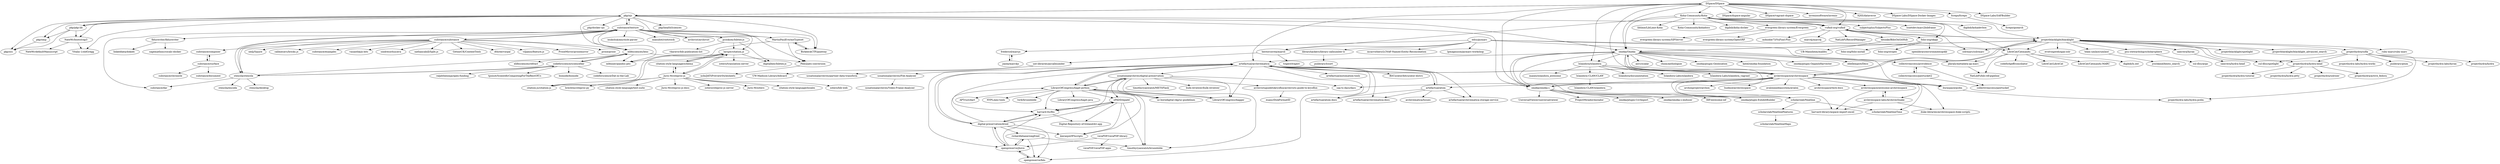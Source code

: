 digraph G {
"Koha-Community/Koha" -> "vufind-org/vufind"
"Koha-Community/Koha" -> "digibib/kohadevbox"
"Koha-Community/Koha" -> "liblime/LibLime-Koha"
"Koha-Community/Koha" -> "evergreen-library-system/Evergreen"
"Koha-Community/Koha" -> "Koha-Community/kohadocs"
"Koha-Community/Koha" -> "digibib/koha-docker"
"Koha-Community/Koha" -> "LibreCat/Catmandu"
"Koha-Community/Koha" -> "omeka/Omeka"
"Koha-Community/Koha" -> "folio-org/okapi"
"Koha-Community/Koha" -> "projectblacklight/blacklight"
"Koha-Community/Koha" -> "subjectsplus/SubjectsPlus"
"Koha-Community/Koha" -> "lcnetdev/marc2bibframe"
"Koha-Community/Koha" -> "hectorcorrea/marcli"
"substance/substance" -> "substance/texture"
"substance/substance" -> "ProseMirror/prosemirror" ["e"=1]
"substance/substance" -> "callmecavs/bricks.js" ["e"=1]
"substance/substance" -> "substance/examples"
"substance/substance" -> "vasanthk/js-bits" ["e"=1]
"substance/substance" -> "sindresorhus/ava" ["e"=1]
"substance/substance" -> "nathancahill/Split.js" ["e"=1]
"substance/substance" -> "GetmeUK/ContentTools" ["e"=1]
"substance/substance" -> "elifesciences/lens"
"substance/substance" -> "dthree/vorpal" ["e"=1]
"substance/substance" -> "viljamis/feature.js" ["e"=1]
"substance/substance" -> "substance/composer"
"substance/substance" -> "stencila/stencila"
"substance/substance" -> "prose/prose" ["e"=1]
"substance/substance" -> "neilj/Squire" ["e"=1]
"substance/texture" -> "substance/substance"
"substance/texture" -> "stencila/stencila"
"substance/texture" -> "MartinPaulEve/meTypeset"
"substance/texture" -> "PeerJ/jats-conversion"
"substance/texture" -> "elifesciences/lens"
"substance/texture" -> "substance/dar"
"substance/texture" -> "BirkbeckCTP/janeway"
"substance/texture" -> "pkp/ojs"
"substance/texture" -> "larsgw/citation.js"
"substance/texture" -> "mfenner/pandoc-jats"
"substance/texture" -> "fiduswriter/fiduswriter"
"substance/texture" -> "inukshuk/anystyle-parser" ["e"=1]
"substance/texture" -> "pcooksey/bibtex-js"
"substance/texture" -> "manubot/rootstock" ["e"=1]
"substance/texture" -> "archivist/archivist"
"usnationalarchives/digital-preservation" -> "timothyryanwalsh/brunnhilde"
"usnationalarchives/digital-preservation" -> "uc-borndigital-ckg/uc-guidelines"
"usnationalarchives/digital-preservation" -> "saa-ts-dacs/dacs"
"usnationalarchives/digital-preservation" -> "LibraryOfCongress/bagit-python"
"usnationalarchives/digital-preservation" -> "ePADD/epadd"
"usnationalarchives/digital-preservation" -> "archivistsguidetokryoflux/archivists-guide-to-kryoflux"
"usnationalarchives/digital-preservation" -> "timothyryanwalsh/METSFlask"
"usnationalarchives/digital-preservation" -> "bulk-reviewer/bulk-reviewer"
"usnationalarchives/digital-preservation" -> "LibraryOfCongress/bagger"
"usnationalarchives/digital-preservation" -> "harvard-lts/fits"
"substance/composer" -> "substance/surface"
"DSpace/DSpace" -> "DSpace/dspace-angular"
"DSpace/DSpace" -> "pkp/ojs"
"DSpace/DSpace" -> "artefactual/archivematica"
"DSpace/DSpace" -> "archivesspace/archivesspace"
"DSpace/DSpace" -> "DSpace/vagrant-dspace"
"DSpace/DSpace" -> "omeka/Omeka"
"DSpace/DSpace" -> "inveniosoftware/invenio" ["e"=1]
"DSpace/DSpace" -> "omeka/omeka-s"
"DSpace/DSpace" -> "fcrepo/fcrepo"
"DSpace/DSpace" -> "IQSS/dataverse" ["e"=1]
"DSpace/DSpace" -> "vufind-org/vufind"
"DSpace/DSpace" -> "DSpace-Labs/DSpace-Docker-Images"
"DSpace/DSpace" -> "Islandora/islandora"
"DSpace/DSpace" -> "DSpace-Labs/SAFBuilder"
"DSpace/DSpace" -> "Koha-Community/Koha"
"veraPDF/veraPDF-library" -> "veraPDF/veraPDF-apps"
"veraPDF/veraPDF-library" -> "openpreserve/jhove"
"elifesciences/lens" -> "mfenner/pandoc-jats"
"elifesciences/lens" -> "PeerJ/jats-conversion"
"elifesciences/lens" -> "elifesciences/refract"
"elifesciences/lens" -> "codeforscience/sciencefair"
"omeka/Omeka" -> "omeka/omeka-s"
"omeka/Omeka" -> "scholarslab/Neatline"
"omeka/Omeka" -> "omeka/plugin-ExhibitBuilder"
"omeka/Omeka" -> "archivesspace/archivesspace"
"omeka/Omeka" -> "ebellempire/Deco"
"omeka/Omeka" -> "anvc/scalar" ["e"=1]
"omeka/Omeka" -> "projectblacklight/blacklight"
"omeka/Omeka" -> "chnm/anthologize" ["e"=1]
"omeka/Omeka" -> "omeka/plugin-Geolocation"
"omeka/Omeka" -> "katel/omeka-foundation"
"omeka/Omeka" -> "scholarslab/NeatlineTime"
"omeka/Omeka" -> "collectiveaccess/providence"
"omeka/Omeka" -> "artefactual/archivematica"
"omeka/Omeka" -> "Islandora/islandora"
"omeka/Omeka" -> "omeka/plugin-OaipmhHarvester"
"fiduswriter/fiduswriter" -> "sagemathinc/cocalc-docker" ["e"=1]
"fiduswriter/fiduswriter" -> "linkeddata/dokieli" ["e"=1]
"pkp/ojs" -> "pkp/pkp-lib"
"pkp/ojs" -> "pkp/omp"
"pkp/ojs" -> "NateWr/bootstrap3"
"pkp/ojs" -> "pkp/ocs"
"pkp/ojs" -> "pkp/docker-ojs"
"pkp/ojs" -> "DSpace/DSpace"
"pkp/ojs" -> "substance/texture"
"pkp/ojs" -> "BirkbeckCTP/janeway"
"pkp/ojs" -> "MartinPaulEve/meTypeset"
"pkp/ojs" -> "pkp/healthSciences"
"pkp/ojs" -> "vufind-org/vufind"
"pkp/ojs" -> "elifesciences/lens"
"pkp/ojs" -> "omeka/Omeka"
"pkp/ojs" -> "Vitaliy-1/oldGregg"
"pkp/ojs" -> "omeka/omeka-s"
"digital-preservation/droid" -> "harvard-lts/fits"
"digital-preservation/droid" -> "openpreserve/jhove"
"digital-preservation/droid" -> "kieranjol/IFIscripts" ["e"=1]
"digital-preservation/droid" -> "openpreserve/fido"
"digital-preservation/droid" -> "artefactual/archivematica"
"digital-preservation/droid" -> "richardlehane/siegfried"
"digital-preservation/droid" -> "ePADD/epadd"
"digital-preservation/droid" -> "LibraryOfCongress/bagit-python"
"team-umlaut/umlaut" -> "jrochkind/bento_search"
"codeforscience/sciencefair" -> "elifesciences/lens"
"codeforscience/sciencefair" -> "stencila/stencila"
"codeforscience/sciencefair" -> "ralphtheninja/open-funding" ["e"=1]
"codeforscience/sciencefair" -> "tpoisot/ScientificComputingForTheRestOfUs"
"codeforscience/sciencefair" -> "bionode/bionode" ["e"=1]
"codeforscience/sciencefair" -> "codeforscience/Dat-in-the-Lab"
"substance/surface" -> "substance/document"
"substance/surface" -> "substance/composer"
"substance/surface" -> "substance/chronicle"
"artefactual/atom" -> "artefactual/archivematica"
"artefactual/atom" -> "artefactual/atom-docs"
"artefactual/atom" -> "artefactual/archivematica-docs"
"artefactual/atom" -> "archivematica/Issues"
"artefactual/atom" -> "artefactual/archivematica-storage-service"
"citation-js/citation-js" -> "larsgw/citation.js"
"LibraryOfCongress/bagit-python" -> "LibraryOfCongress/bagger"
"LibraryOfCongress/bagit-python" -> "kieranjol/IFIscripts" ["e"=1]
"LibraryOfCongress/bagit-python" -> "LibraryOfCongress/bagit-java"
"LibraryOfCongress/bagit-python" -> "ePADD/epadd"
"LibraryOfCongress/bagit-python" -> "usnationalarchives/digital-preservation"
"LibraryOfCongress/bagit-python" -> "uc-borndigital-ckg/uc-guidelines"
"LibraryOfCongress/bagit-python" -> "APTrust/dart"
"LibraryOfCongress/bagit-python" -> "artefactual/archivematica"
"LibraryOfCongress/bagit-python" -> "timothyryanwalsh/brunnhilde"
"LibraryOfCongress/bagit-python" -> "NYPL/ami-tools"
"LibraryOfCongress/bagit-python" -> "harvard-lts/fits"
"LibraryOfCongress/bagit-python" -> "tw4l/brunnhilde"
"stencila/stencila" -> "stencila/desktop"
"stencila/stencila" -> "substance/texture"
"stencila/stencila" -> "substance/dar"
"stencila/stencila" -> "codeforscience/sciencefair"
"stencila/stencila" -> "stencila/encoda"
"stencila/stencila" -> "elifesciences/lens"
"Islandora/islandora" -> "Islandora-CLAW/CLAW"
"Islandora/islandora" -> "Islandora/documentation"
"Islandora/islandora" -> "duraspace/pcdm"
"Islandora/islandora" -> "Islandora-Labs/islandora"
"Islandora/islandora" -> "Islandora-Labs/islandora_vagrant"
"Islandora/islandora" -> "manez/islandora_awesome"
"omeka/omeka-s" -> "omeka/Omeka"
"omeka/omeka-s" -> "scholarslab/Neatline"
"omeka/omeka-s" -> "omeka/omeka-s-enduser"
"omeka/omeka-s" -> "omeka/plugin-ExhibitBuilder"
"omeka/omeka-s" -> "archivesspace/archivesspace"
"omeka/omeka-s" -> "IIIF/awesome-iiif" ["e"=1]
"omeka/omeka-s" -> "UniversalViewer/universalviewer" ["e"=1]
"omeka/omeka-s" -> "ProjectMirador/mirador" ["e"=1]
"omeka/omeka-s" -> "omeka/plugin-CsvImport"
"archivesspace/archivesspace" -> "archivesspace/awesome-archivesspace"
"archivesspace/archivesspace" -> "harvard-library/aspace-import-excel"
"archivesspace/archivesspace" -> "archivesspace-labs/ArchivesSnake"
"archivesspace/archivesspace" -> "saa-ts-dacs/dacs"
"archivesspace/archivesspace" -> "artefactual/archivematica"
"archivesspace/archivesspace" -> "archivesspace/tech-docs"
"archivesspace/archivesspace" -> "omeka/omeka-s"
"archivesspace/archivesspace" -> "omeka/Omeka"
"archivesspace/archivesspace" -> "archonproject/archon"
"archivesspace/archivesspace" -> "duraspace/pcdm"
"archivesspace/archivesspace" -> "artefactual/atom"
"archivesspace/archivesspace" -> "duke-libraries/archivesspace-duke-scripts"
"archivesspace/archivesspace" -> "hudmol/archivesspace"
"archivesspace/archivesspace" -> "projectblacklight/blacklight"
"archivesspace/archivesspace" -> "avalonmediasystem/avalon"
"psu-stewardship/scholarsphere" -> "sul-dlss/argo"
"projectblacklight/blacklight" -> "projectblacklight/spotlight"
"projectblacklight/blacklight" -> "vufind-org/vufind"
"projectblacklight/blacklight" -> "sul-dlss/spotlight"
"projectblacklight/blacklight" -> "projectblacklight/blacklight_advanced_search"
"projectblacklight/blacklight" -> "team-umlaut/umlaut"
"projectblacklight/blacklight" -> "LibreCat/Catmandu"
"projectblacklight/blacklight" -> "projecthydra/sufia"
"projectblacklight/blacklight" -> "archivesspace/archivesspace"
"projectblacklight/blacklight" -> "solrmarc/solrmarc"
"projectblacklight/blacklight" -> "samvera/hyrax"
"projectblacklight/blacklight" -> "ruby-marc/ruby-marc"
"projectblacklight/blacklight" -> "projecthydra/hydra-head"
"projectblacklight/blacklight" -> "evolvingweb/ajax-solr" ["e"=1]
"projectblacklight/blacklight" -> "psu-stewardship/scholarsphere"
"projectblacklight/blacklight" -> "omeka/Omeka"
"edsu/pymarc" -> "lpmagnuson/pymarc-workshop"
"edsu/pymarc" -> "mcarruthers/LCNAF-Named-Entity-Reconciliation"
"edsu/pymarc" -> "LibreCat/Catmandu"
"edsu/pymarc" -> "libraryhackers/library-callnumber-lc"
"edsu/pymarc" -> "fredericd/marcjs"
"edsu/pymarc" -> "hectorcorrea/marcli"
"edsu/pymarc" -> "pkiraly/metadata-qa-marc"
"edsu/pymarc" -> "duraspace/pcdm"
"samvera/hyrax" -> "samvera/hydra-head"
"scholarslab/Neatline" -> "scholarslab/NeatlineTime"
"scholarslab/Neatline" -> "scholarslab/NeatlineFeatures"
"folio-org/okapi" -> "folio-org/folio-install"
"folio-org/okapi" -> "folio-org/stripes"
"folio-org/okapi" -> "openlibraryenvironment/gokb"
"citation-style-language/schema" -> "Juris-M/citeproc-js"
"citation-style-language/schema" -> "larsgw/citation.js"
"larsgw/citation.js" -> "Juris-M/citeproc-js"
"larsgw/citation.js" -> "citation-js/citation-js"
"larsgw/citation.js" -> "citation-style-language/schema"
"larsgw/citation.js" -> "zotero/translation-server" ["e"=1]
"larsgw/citation.js" -> "digitalheir/bibtex-js"
"MartinPaulEve/meTypeset" -> "mfenner/pandoc-jats"
"MartinPaulEve/meTypeset" -> "BirkbeckCTP/janeway"
"MartinPaulEve/meTypeset" -> "PeerJ/jats-conversion"
"ePADD/epadd" -> "Digital-Repository-of-Ireland/dri-app"
"ePADD/epadd" -> "harvard-lts/fits"
"ePADD/epadd" -> "kieranjol/IFIscripts" ["e"=1]
"ePADD/epadd" -> "timothyryanwalsh/brunnhilde"
"harvard-lts/fits" -> "digital-preservation/droid"
"harvard-lts/fits" -> "Digital-Repository-of-Ireland/dri-app"
"harvard-lts/fits" -> "ePADD/epadd"
"archivesspace/awesome-archivesspace" -> "harvard-library/aspace-import-excel"
"archivesspace/awesome-archivesspace" -> "archivesspace-labs/ArchivesSnake"
"Juris-M/citeproc-js" -> "larsgw/citation.js"
"Juris-M/citeproc-js" -> "citation-style-language/schema"
"Juris-M/citeproc-js" -> "citation-js/citation-js"
"Juris-M/citeproc-js" -> "zotero/citeproc-js-server"
"Juris-M/citeproc-js" -> "Juris-M/zotero"
"Juris-M/citeproc-js" -> "citation-style-language/locales"
"Juris-M/citeproc-js" -> "zotero/bib-web"
"Juris-M/citeproc-js" -> "brechtm/citeproc-py"
"Juris-M/citeproc-js" -> "citation-style-language/test-suite"
"Juris-M/citeproc-js" -> "Juris-M/citeproc-js-docs"
"collectiveaccess/pawtucket2" -> "collectiveaccess/providence"
"collectiveaccess/pawtucket2" -> "collectiveaccess/pawtucket"
"collectiveaccess/providence" -> "collectiveaccess/pawtucket2"
"collectiveaccess/providence" -> "collectiveaccess/pawtucket"
"pcooksey/bibtex-js" -> "digitalheir/bibtex-js"
"pcooksey/bibtex-js" -> "vkaravir/bib-publication-list"
"pcooksey/bibtex-js" -> "larsgw/citation.js"
"openpreserve/jhove" -> "openpreserve/fido"
"openpreserve/jhove" -> "harvard-lts/fits"
"openpreserve/jhove" -> "digital-preservation/droid"
"openpreserve/jhove" -> "richardlehane/siegfried"
"openpreserve/fido" -> "openpreserve/jhove"
"pkp/pkp-lib" -> "pkp/ojs"
"pkp/pkp-lib" -> "pkp/omp"
"pkp/pkp-lib" -> "pkp/ocs"
"pkp/pkp-lib" -> "NateWr/bootstrap3"
"projecthydra/sufia" -> "projecthydra-labs/hydra-works"
"projecthydra/sufia" -> "sul-dlss/spotlight"
"projecthydra/sufia" -> "projecthydra/hydra-head"
"projecthydra/sufia" -> "pulibrary/plum"
"projecthydra/sufia" -> "projecthydra-labs/hyrax"
"projecthydra/sufia" -> "projecthydra-labs/hydra-pcdm"
"projecthydra/sufia" -> "projecthydra/hydra"
"NateWr/bootstrap3" -> "NateWr/defaultManuscript"
"NateWr/bootstrap3" -> "Vitaliy-1/oldGregg"
"archivistsguidetokryoflux/archivists-guide-to-kryoflux" -> "euanc/DiskFormatID"
"richardlehane/siegfried" -> "openpreserve/fido"
"richardlehane/siegfried" -> "timothyryanwalsh/brunnhilde"
"richardlehane/siegfried" -> "openpreserve/jhove"
"archivesspace-labs/ArchivesSnake" -> "duke-libraries/archivesspace-duke-scripts"
"archivesspace-labs/ArchivesSnake" -> "harvard-library/aspace-import-excel"
"archivesspace-labs/ArchivesSnake" -> "archivesspace/awesome-archivesspace"
"artefactual/archivematica" -> "artefactual/atom"
"artefactual/archivematica" -> "artefactual/archivematica-storage-service"
"artefactual/archivematica" -> "LibraryOfCongress/bagit-python"
"artefactual/archivematica" -> "artefactual/automation-tools"
"artefactual/archivematica" -> "digital-preservation/droid"
"artefactual/archivematica" -> "archivesspace/archivesspace"
"artefactual/archivematica" -> "harvard-lts/fits"
"artefactual/archivematica" -> "artefactual/archivematica-docs"
"artefactual/archivematica" -> "usnationalarchives/digital-preservation"
"artefactual/archivematica" -> "openpreserve/jhove"
"artefactual/archivematica" -> "LibraryOfCongress/bagger"
"artefactual/archivematica" -> "usnationalarchives/File-Analyzer"
"artefactual/archivematica" -> "artefactual/atom-docs"
"artefactual/archivematica" -> "BitCurator/bitcurator-distro"
"artefactual/archivematica" -> "openpreserve/fido"
"unt-libraries/pycallnumber" -> "usnationalarchives/partner-data-transform"
"unt-libraries/pycallnumber" -> "UW-Madison-Library/bibcard"
"PeerJ/jats-conversion" -> "ncbi/JATSPreviewStylesheets"
"vufind-org/vufind" -> "solrmarc/solrmarc"
"vufind-org/vufind" -> "Koha-Community/Koha"
"vufind-org/vufind" -> "folio-org/okapi"
"vufind-org/vufind" -> "projectblacklight/blacklight"
"vufind-org/vufind" -> "NatLibFi/RecordManager"
"vufind-org/vufind" -> "mdnoble73/VuFind-Plus"
"vufind-org/vufind" -> "hbunke/BibsOnGitHub"
"vufind-org/vufind" -> "marc4j/marc4j"
"usnationalarchives/File-Analyzer" -> "usnationalarchives/Video-Frame-Analyzer"
"hectorcorrea/marcli" -> "traject/traject"
"hectorcorrea/marcli" -> "unt-libraries/pycallnumber"
"LibraryOfCongress/bagger" -> "LibraryOfCongress/bagit-python"
"BirkbeckCTP/janeway" -> "MartinPaulEve/meTypeset"
"LibreCat/Catmandu" -> "NatLibFi/bib-rdf-pipeline"
"LibreCat/Catmandu" -> "pkiraly/metadata-qa-marc"
"LibreCat/Catmandu" -> "LibreCat/LibreCat"
"LibreCat/Catmandu" -> "LibreCat/Catmandu-MARC"
"LibreCat/Catmandu" -> "digibib/ls.ext"
"LibreCat/Catmandu" -> "codeforkjeff/conciliator" ["e"=1]
"pkiraly/metadata-qa-marc" -> "NatLibFi/bib-rdf-pipeline"
"duraspace/pcdm" -> "projecthydra-labs/hydra-pcdm"
"evergreen-library-system/Evergreen" -> "evergreen-library-system/OpenSRF"
"evergreen-library-system/Evergreen" -> "evergreen-library-system/SIPServer"
"hbunke/BibsOnGitHub" -> "UB-Mannheim/malibu"
"pkp/omp" -> "pkp/ocs"
"fredericd/marcjs" -> "jiaola/marc4js"
"jiaola/marc4js" -> "fredericd/marcjs"
"fcrepo/fcrepo" -> "fcrepo/gsearch"
"scholarslab/NeatlineFeatures" -> "scholarslab/NeatlineMaps"
"Islandora-CLAW/CLAW" -> "Islandora-CLAW/islandora"
"libraryhackers/library-callnumber-lc" -> "pulibrary/lcsort"
"projecthydra/hydra-head" -> "projecthydra/active_fedora"
"projecthydra/hydra-head" -> "projecthydra/hydra-tutorial"
"projecthydra/hydra-head" -> "projecthydra/hydra-jetty"
"projecthydra/hydra-head" -> "projecthydra/solrizer"
"Koha-Community/Koha" ["l"="7.283,7.46"]
"vufind-org/vufind" ["l"="7.317,7.434"]
"digibib/kohadevbox" ["l"="7.269,7.437"]
"liblime/LibLime-Koha" ["l"="7.229,7.452"]
"evergreen-library-system/Evergreen" ["l"="7.225,7.426"]
"Koha-Community/kohadocs" ["l"="7.273,7.479"]
"digibib/koha-docker" ["l"="7.252,7.44"]
"LibreCat/Catmandu" ["l"="7.268,7.511"]
"omeka/Omeka" ["l"="7.37,7.47"]
"folio-org/okapi" ["l"="7.265,7.41"]
"projectblacklight/blacklight" ["l"="7.37,7.503"]
"subjectsplus/SubjectsPlus" ["l"="7.253,7.458"]
"lcnetdev/marc2bibframe" ["l"="7.253,7.477"]
"hectorcorrea/marcli" ["l"="7.202,7.513"]
"substance/substance" ["l"="7.341,7.169"]
"substance/texture" ["l"="7.378,7.234"]
"ProseMirror/prosemirror" ["l"="26.649,-26.242"]
"callmecavs/bricks.js" ["l"="13.65,-34.111"]
"substance/examples" ["l"="7.301,7.144"]
"vasanthk/js-bits" ["l"="27.964,-19.288"]
"sindresorhus/ava" ["l"="25.681,-26.866"]
"nathancahill/Split.js" ["l"="13.775,-34.114"]
"GetmeUK/ContentTools" ["l"="10.464,-33.723"]
"elifesciences/lens" ["l"="7.402,7.226"]
"dthree/vorpal" ["l"="24.633,-34.688"]
"viljamis/feature.js" ["l"="13.72,-34.103"]
"substance/composer" ["l"="7.312,7.104"]
"stencila/stencila" ["l"="7.388,7.185"]
"prose/prose" ["l"="13.934,-36.186"]
"neilj/Squire" ["l"="10.557,-33.759"]
"MartinPaulEve/meTypeset" ["l"="7.372,7.282"]
"PeerJ/jats-conversion" ["l"="7.387,7.258"]
"substance/dar" ["l"="7.368,7.205"]
"BirkbeckCTP/janeway" ["l"="7.388,7.287"]
"pkp/ojs" ["l"="7.376,7.343"]
"larsgw/citation.js" ["l"="7.487,7.173"]
"mfenner/pandoc-jats" ["l"="7.371,7.257"]
"fiduswriter/fiduswriter" ["l"="7.304,7.226"]
"inukshuk/anystyle-parser" ["l"="28.617,30.561"]
"pcooksey/bibtex-js" ["l"="7.462,7.211"]
"manubot/rootstock" ["l"="7.354,7.927"]
"archivist/archivist" ["l"="7.337,7.231"]
"usnationalarchives/digital-preservation" ["l"="7.299,7.64"]
"timothyryanwalsh/brunnhilde" ["l"="7.335,7.666"]
"uc-borndigital-ckg/uc-guidelines" ["l"="7.281,7.661"]
"saa-ts-dacs/dacs" ["l"="7.329,7.576"]
"LibraryOfCongress/bagit-python" ["l"="7.312,7.653"]
"ePADD/epadd" ["l"="7.321,7.668"]
"archivistsguidetokryoflux/archivists-guide-to-kryoflux" ["l"="7.254,7.67"]
"timothyryanwalsh/METSFlask" ["l"="7.271,7.647"]
"bulk-reviewer/bulk-reviewer" ["l"="7.271,7.632"]
"LibraryOfCongress/bagger" ["l"="7.316,7.629"]
"harvard-lts/fits" ["l"="7.332,7.649"]
"substance/surface" ["l"="7.297,7.073"]
"DSpace/DSpace" ["l"="7.351,7.434"]
"DSpace/dspace-angular" ["l"="7.34,7.388"]
"artefactual/archivematica" ["l"="7.337,7.596"]
"archivesspace/archivesspace" ["l"="7.343,7.521"]
"DSpace/vagrant-dspace" ["l"="7.331,7.409"]
"inveniosoftware/invenio" ["l"="14.479,23.778"]
"omeka/omeka-s" ["l"="7.375,7.445"]
"fcrepo/fcrepo" ["l"="7.382,7.397"]
"IQSS/dataverse" ["l"="14.565,23.751"]
"DSpace-Labs/DSpace-Docker-Images" ["l"="7.364,7.412"]
"Islandora/islandora" ["l"="7.406,7.465"]
"DSpace-Labs/SAFBuilder" ["l"="7.352,7.402"]
"veraPDF/veraPDF-library" ["l"="7.408,7.697"]
"veraPDF/veraPDF-apps" ["l"="7.427,7.721"]
"openpreserve/jhove" ["l"="7.37,7.649"]
"elifesciences/refract" ["l"="7.426,7.231"]
"codeforscience/sciencefair" ["l"="7.422,7.184"]
"scholarslab/Neatline" ["l"="7.406,7.436"]
"omeka/plugin-ExhibitBuilder" ["l"="7.387,7.462"]
"ebellempire/Deco" ["l"="7.347,7.481"]
"anvc/scalar" ["l"="22.718,-32.616"]
"chnm/anthologize" ["l"="-34.633,-20.412"]
"omeka/plugin-Geolocation" ["l"="7.345,7.469"]
"katel/omeka-foundation" ["l"="7.351,7.46"]
"scholarslab/NeatlineTime" ["l"="7.395,7.45"]
"collectiveaccess/providence" ["l"="7.467,7.444"]
"omeka/plugin-OaipmhHarvester" ["l"="7.356,7.485"]
"sagemathinc/cocalc-docker" ["l"="-9.337,13.736"]
"linkeddata/dokieli" ["l"="26.978,29.43"]
"pkp/pkp-lib" ["l"="7.407,7.334"]
"pkp/omp" ["l"="7.39,7.318"]
"NateWr/bootstrap3" ["l"="7.423,7.348"]
"pkp/ocs" ["l"="7.41,7.314"]
"pkp/docker-ojs" ["l"="7.343,7.337"]
"pkp/healthSciences" ["l"="7.355,7.322"]
"Vitaliy-1/oldGregg" ["l"="7.403,7.356"]
"digital-preservation/droid" ["l"="7.348,7.639"]
"kieranjol/IFIscripts" ["l"="11.46,22.947"]
"openpreserve/fido" ["l"="7.372,7.632"]
"richardlehane/siegfried" ["l"="7.374,7.668"]
"team-umlaut/umlaut" ["l"="7.41,7.551"]
"jrochkind/bento_search" ["l"="7.443,7.57"]
"ralphtheninja/open-funding" ["l"="27.539,-18.85"]
"tpoisot/ScientificComputingForTheRestOfUs" ["l"="7.432,7.138"]
"bionode/bionode" ["l"="17.459,37.387"]
"codeforscience/Dat-in-the-Lab" ["l"="7.443,7.162"]
"substance/document" ["l"="7.275,7.052"]
"substance/chronicle" ["l"="7.301,7.047"]
"artefactual/atom" ["l"="7.311,7.575"]
"artefactual/atom-docs" ["l"="7.317,7.603"]
"artefactual/archivematica-docs" ["l"="7.319,7.592"]
"archivematica/Issues" ["l"="7.284,7.58"]
"artefactual/archivematica-storage-service" ["l"="7.303,7.593"]
"citation-js/citation-js" ["l"="7.515,7.168"]
"LibraryOfCongress/bagit-java" ["l"="7.303,7.704"]
"APTrust/dart" ["l"="7.284,7.684"]
"NYPL/ami-tools" ["l"="7.311,7.684"]
"tw4l/brunnhilde" ["l"="7.297,7.681"]
"stencila/desktop" ["l"="7.39,7.133"]
"stencila/encoda" ["l"="7.399,7.157"]
"Islandora-CLAW/CLAW" ["l"="7.458,7.474"]
"Islandora/documentation" ["l"="7.432,7.441"]
"duraspace/pcdm" ["l"="7.329,7.495"]
"Islandora-Labs/islandora" ["l"="7.426,7.456"]
"Islandora-Labs/islandora_vagrant" ["l"="7.44,7.461"]
"manez/islandora_awesome" ["l"="7.428,7.474"]
"omeka/omeka-s-enduser" ["l"="7.398,7.42"]
"IIIF/awesome-iiif" ["l"="10.827,-34.683"]
"UniversalViewer/universalviewer" ["l"="10.83,-34.704"]
"ProjectMirador/mirador" ["l"="10.892,-34.705"]
"omeka/plugin-CsvImport" ["l"="7.383,7.421"]
"archivesspace/awesome-archivesspace" ["l"="7.32,7.546"]
"harvard-library/aspace-import-excel" ["l"="7.321,7.531"]
"archivesspace-labs/ArchivesSnake" ["l"="7.305,7.536"]
"archivesspace/tech-docs" ["l"="7.32,7.51"]
"archonproject/archon" ["l"="7.34,7.547"]
"duke-libraries/archivesspace-duke-scripts" ["l"="7.308,7.519"]
"hudmol/archivesspace" ["l"="7.359,7.542"]
"avalonmediasystem/avalon" ["l"="7.362,7.56"]
"psu-stewardship/scholarsphere" ["l"="7.422,7.515"]
"sul-dlss/argo" ["l"="7.451,7.519"]
"projectblacklight/spotlight" ["l"="7.387,7.54"]
"sul-dlss/spotlight" ["l"="7.407,7.529"]
"projectblacklight/blacklight_advanced_search" ["l"="7.375,7.527"]
"projecthydra/sufia" ["l"="7.435,7.54"]
"solrmarc/solrmarc" ["l"="7.329,7.47"]
"samvera/hyrax" ["l"="7.435,7.499"]
"ruby-marc/ruby-marc" ["l"="7.4,7.499"]
"projecthydra/hydra-head" ["l"="7.423,7.572"]
"evolvingweb/ajax-solr" ["l"="-6.779,3.663"]
"edsu/pymarc" ["l"="7.221,7.495"]
"lpmagnuson/pymarc-workshop" ["l"="7.201,7.479"]
"mcarruthers/LCNAF-Named-Entity-Reconciliation" ["l"="7.19,7.495"]
"libraryhackers/library-callnumber-lc" ["l"="7.182,7.473"]
"fredericd/marcjs" ["l"="7.165,7.494"]
"pkiraly/metadata-qa-marc" ["l"="7.233,7.517"]
"samvera/hydra-head" ["l"="7.466,7.502"]
"scholarslab/NeatlineFeatures" ["l"="7.432,7.416"]
"folio-org/folio-install" ["l"="7.253,7.384"]
"folio-org/stripes" ["l"="7.237,7.388"]
"openlibraryenvironment/gokb" ["l"="7.241,7.402"]
"citation-style-language/schema" ["l"="7.503,7.146"]
"Juris-M/citeproc-js" ["l"="7.529,7.14"]
"zotero/translation-server" ["l"="28.581,30.572"]
"digitalheir/bibtex-js" ["l"="7.49,7.198"]
"Digital-Repository-of-Ireland/dri-app" ["l"="7.331,7.685"]
"zotero/citeproc-js-server" ["l"="7.551,7.156"]
"Juris-M/zotero" ["l"="7.519,7.104"]
"citation-style-language/locales" ["l"="7.55,7.099"]
"zotero/bib-web" ["l"="7.554,7.121"]
"brechtm/citeproc-py" ["l"="7.574,7.137"]
"citation-style-language/test-suite" ["l"="7.55,7.138"]
"Juris-M/citeproc-js-docs" ["l"="7.533,7.119"]
"collectiveaccess/pawtucket2" ["l"="7.495,7.444"]
"collectiveaccess/pawtucket" ["l"="7.494,7.426"]
"vkaravir/bib-publication-list" ["l"="7.497,7.23"]
"projecthydra-labs/hydra-works" ["l"="7.459,7.56"]
"pulibrary/plum" ["l"="7.477,7.535"]
"projecthydra-labs/hyrax" ["l"="7.465,7.546"]
"projecthydra-labs/hydra-pcdm" ["l"="7.387,7.519"]
"projecthydra/hydra" ["l"="7.482,7.562"]
"NateWr/defaultManuscript" ["l"="7.45,7.344"]
"euanc/DiskFormatID" ["l"="7.233,7.69"]
"artefactual/automation-tools" ["l"="7.3,7.607"]
"usnationalarchives/File-Analyzer" ["l"="7.353,7.674"]
"BitCurator/bitcurator-distro" ["l"="7.368,7.604"]
"unt-libraries/pycallnumber" ["l"="7.151,7.532"]
"usnationalarchives/partner-data-transform" ["l"="7.135,7.552"]
"UW-Madison-Library/bibcard" ["l"="7.122,7.535"]
"ncbi/JATSPreviewStylesheets" ["l"="7.351,7.267"]
"NatLibFi/RecordManager" ["l"="7.301,7.413"]
"mdnoble73/VuFind-Plus" ["l"="7.292,7.426"]
"hbunke/BibsOnGitHub" ["l"="7.288,7.392"]
"marc4j/marc4j" ["l"="7.308,7.393"]
"usnationalarchives/Video-Frame-Analyzer" ["l"="7.36,7.705"]
"traject/traject" ["l"="7.18,7.536"]
"NatLibFi/bib-rdf-pipeline" ["l"="7.246,7.526"]
"LibreCat/LibreCat" ["l"="7.241,7.544"]
"LibreCat/Catmandu-MARC" ["l"="7.268,7.53"]
"digibib/ls.ext" ["l"="7.26,7.54"]
"codeforkjeff/conciliator" ["l"="25.493,30.389"]
"evergreen-library-system/OpenSRF" ["l"="7.198,7.418"]
"evergreen-library-system/SIPServer" ["l"="7.21,7.41"]
"UB-Mannheim/malibu" ["l"="7.275,7.367"]
"jiaola/marc4js" ["l"="7.142,7.493"]
"fcrepo/gsearch" ["l"="7.403,7.388"]
"scholarslab/NeatlineMaps" ["l"="7.451,7.404"]
"Islandora-CLAW/islandora" ["l"="7.482,7.477"]
"pulibrary/lcsort" ["l"="7.16,7.461"]
"projecthydra/active_fedora" ["l"="7.455,7.599"]
"projecthydra/hydra-tutorial" ["l"="7.439,7.588"]
"projecthydra/hydra-jetty" ["l"="7.436,7.601"]
"projecthydra/solrizer" ["l"="7.422,7.597"]
}